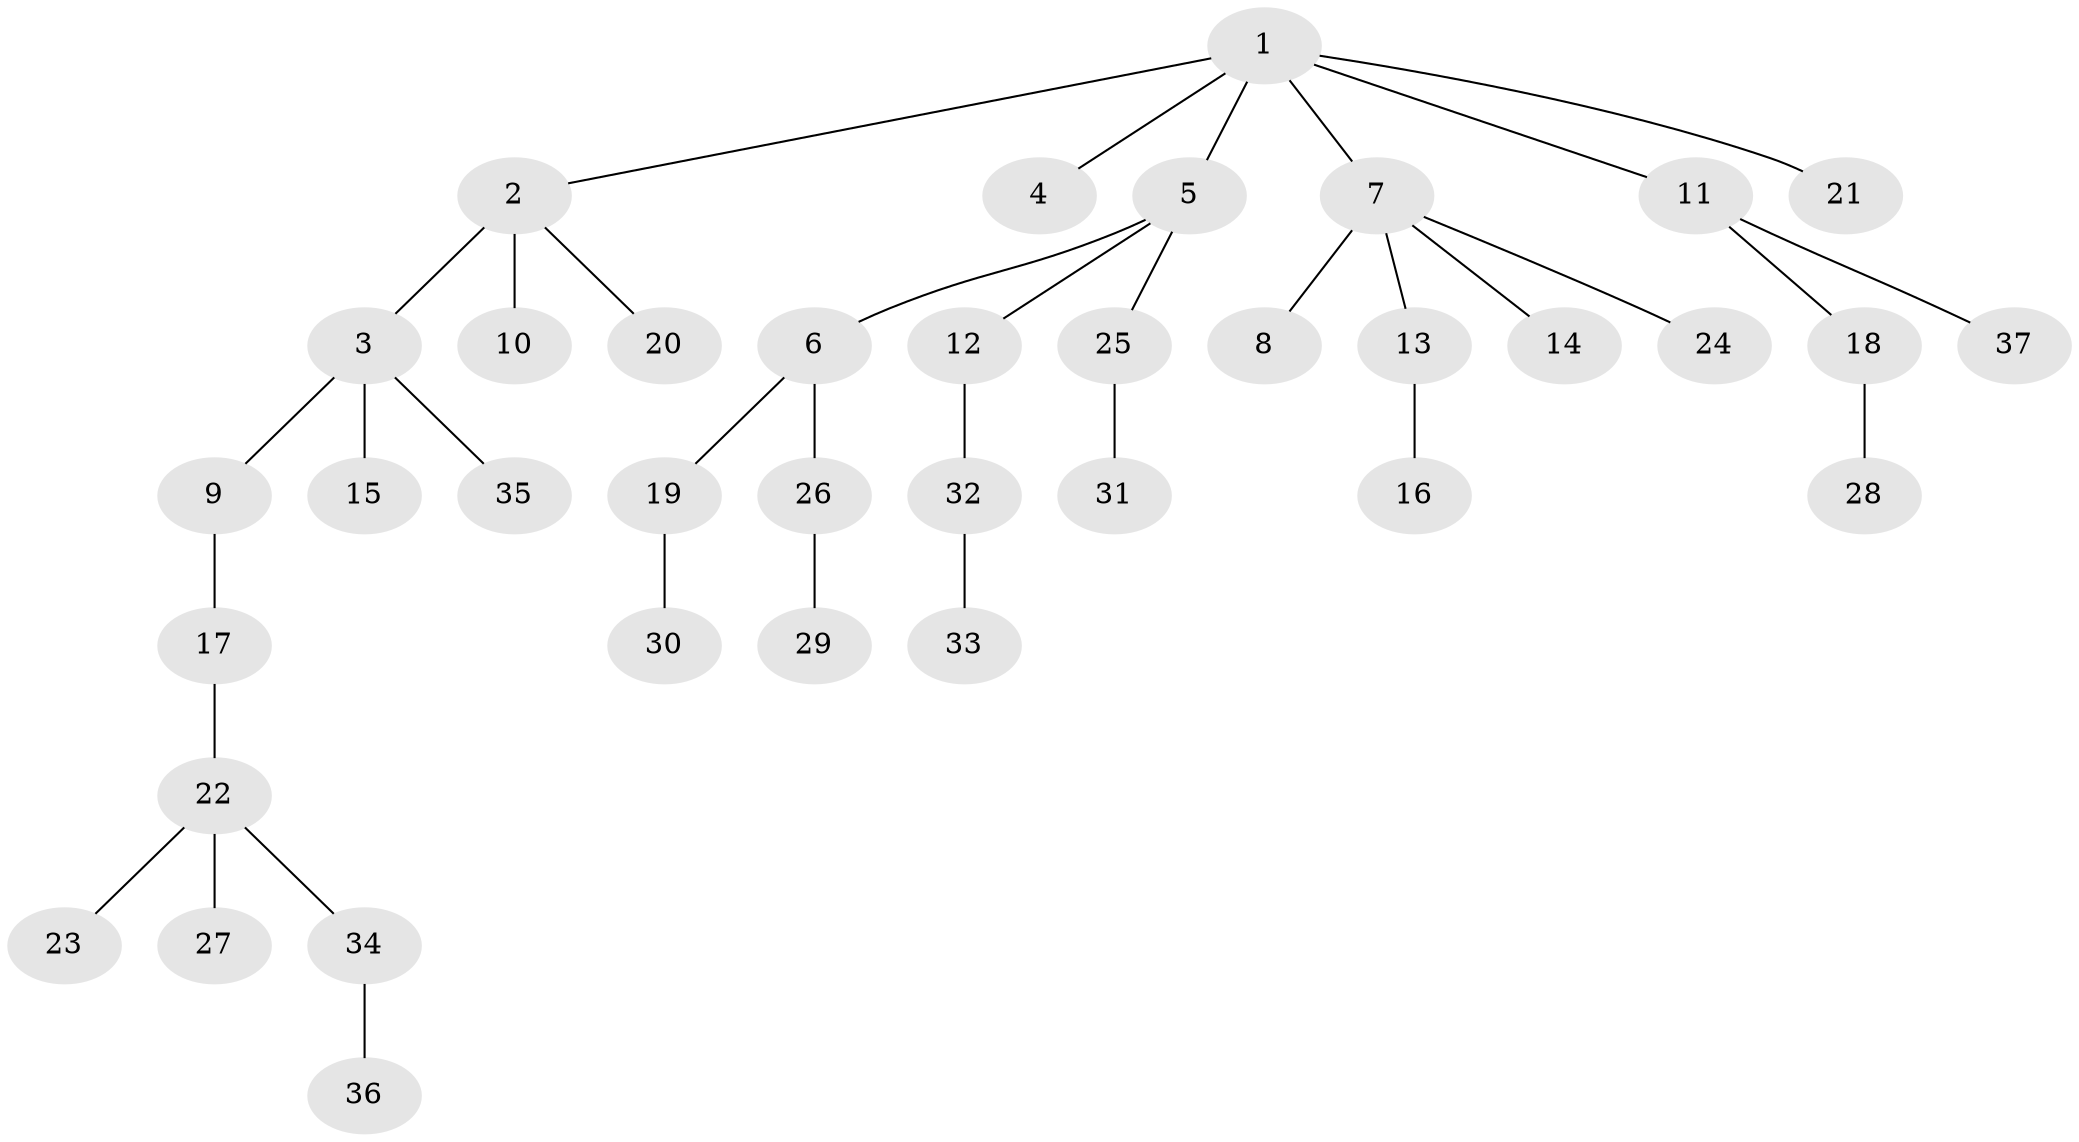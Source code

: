// original degree distribution, {7: 0.014084507042253521, 6: 0.014084507042253521, 4: 0.056338028169014086, 3: 0.1267605633802817, 5: 0.028169014084507043, 1: 0.4788732394366197, 2: 0.28169014084507044}
// Generated by graph-tools (version 1.1) at 2025/51/03/04/25 22:51:45]
// undirected, 37 vertices, 36 edges
graph export_dot {
  node [color=gray90,style=filled];
  1;
  2;
  3;
  4;
  5;
  6;
  7;
  8;
  9;
  10;
  11;
  12;
  13;
  14;
  15;
  16;
  17;
  18;
  19;
  20;
  21;
  22;
  23;
  24;
  25;
  26;
  27;
  28;
  29;
  30;
  31;
  32;
  33;
  34;
  35;
  36;
  37;
  1 -- 2 [weight=1.0];
  1 -- 4 [weight=2.0];
  1 -- 5 [weight=1.0];
  1 -- 7 [weight=2.0];
  1 -- 11 [weight=1.0];
  1 -- 21 [weight=1.0];
  2 -- 3 [weight=1.0];
  2 -- 10 [weight=2.0];
  2 -- 20 [weight=1.0];
  3 -- 9 [weight=1.0];
  3 -- 15 [weight=1.0];
  3 -- 35 [weight=1.0];
  5 -- 6 [weight=1.0];
  5 -- 12 [weight=1.0];
  5 -- 25 [weight=1.0];
  6 -- 19 [weight=1.0];
  6 -- 26 [weight=1.0];
  7 -- 8 [weight=1.0];
  7 -- 13 [weight=1.0];
  7 -- 14 [weight=1.0];
  7 -- 24 [weight=1.0];
  9 -- 17 [weight=1.0];
  11 -- 18 [weight=1.0];
  11 -- 37 [weight=1.0];
  12 -- 32 [weight=1.0];
  13 -- 16 [weight=1.0];
  17 -- 22 [weight=1.0];
  18 -- 28 [weight=1.0];
  19 -- 30 [weight=2.0];
  22 -- 23 [weight=1.0];
  22 -- 27 [weight=1.0];
  22 -- 34 [weight=1.0];
  25 -- 31 [weight=1.0];
  26 -- 29 [weight=1.0];
  32 -- 33 [weight=1.0];
  34 -- 36 [weight=1.0];
}
